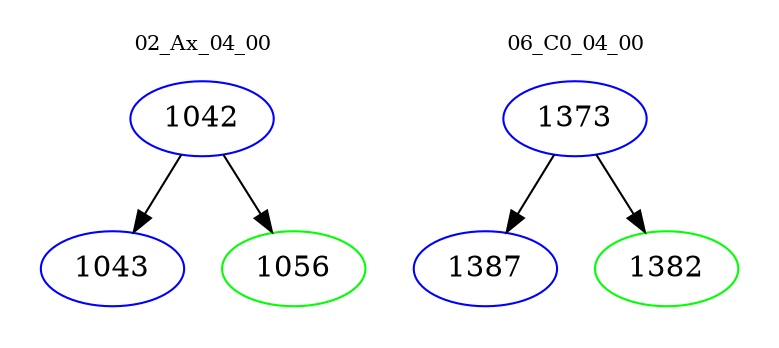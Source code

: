 digraph{
subgraph cluster_0 {
color = white
label = "02_Ax_04_00";
fontsize=10;
T0_1042 [label="1042", color="blue"]
T0_1042 -> T0_1043 [color="black"]
T0_1043 [label="1043", color="blue"]
T0_1042 -> T0_1056 [color="black"]
T0_1056 [label="1056", color="green"]
}
subgraph cluster_1 {
color = white
label = "06_C0_04_00";
fontsize=10;
T1_1373 [label="1373", color="blue"]
T1_1373 -> T1_1387 [color="black"]
T1_1387 [label="1387", color="blue"]
T1_1373 -> T1_1382 [color="black"]
T1_1382 [label="1382", color="green"]
}
}
